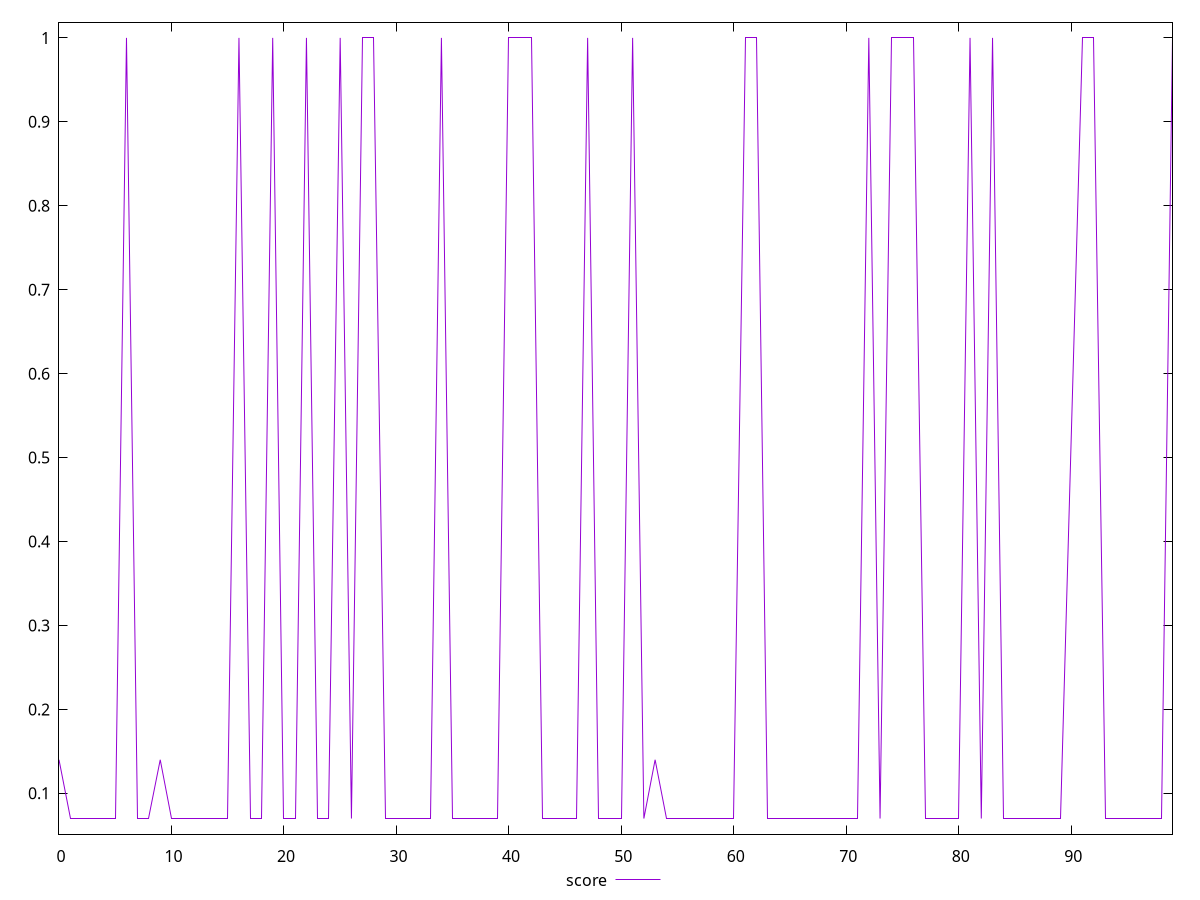 reset

$score <<EOF
0 0.14
1 0.07
2 0.07
3 0.07
4 0.07
5 0.07
6 1
7 0.07
8 0.07
9 0.14
10 0.07
11 0.07
12 0.07
13 0.07
14 0.07
15 0.07
16 1
17 0.07
18 0.07
19 1
20 0.07
21 0.07
22 1
23 0.07
24 0.07
25 1
26 0.07
27 1
28 1
29 0.07
30 0.07
31 0.07
32 0.07
33 0.07
34 1
35 0.07
36 0.07
37 0.07
38 0.07
39 0.07
40 1
41 1
42 1
43 0.07
44 0.07
45 0.07
46 0.07
47 1
48 0.07
49 0.07
50 0.07
51 1
52 0.07
53 0.14
54 0.07
55 0.07
56 0.07
57 0.07
58 0.07
59 0.07
60 0.07
61 1
62 1
63 0.07
64 0.07
65 0.07
66 0.07
67 0.07
68 0.07
69 0.07
70 0.07
71 0.07
72 1
73 0.07
74 1
75 1
76 1
77 0.07
78 0.07
79 0.07
80 0.07
81 1
82 0.07
83 1
84 0.07
85 0.07
86 0.07
87 0.07
88 0.07
89 0.07
91 1
92 1
93 0.07
94 0.07
95 0.07
96 0.07
97 0.07
98 0.07
99 1
EOF

set key outside below
set xrange [0:99]
set yrange [0.05140000000000001:1.0186]
set trange [0.05140000000000001:1.0186]
set terminal svg size 640, 500 enhanced background rgb 'white'
set output "report/report_00029_2021-02-24T13-36-40.390Z/uses-long-cache-ttl/samples/card/score/values.svg"

plot $score title "score" with line

reset
